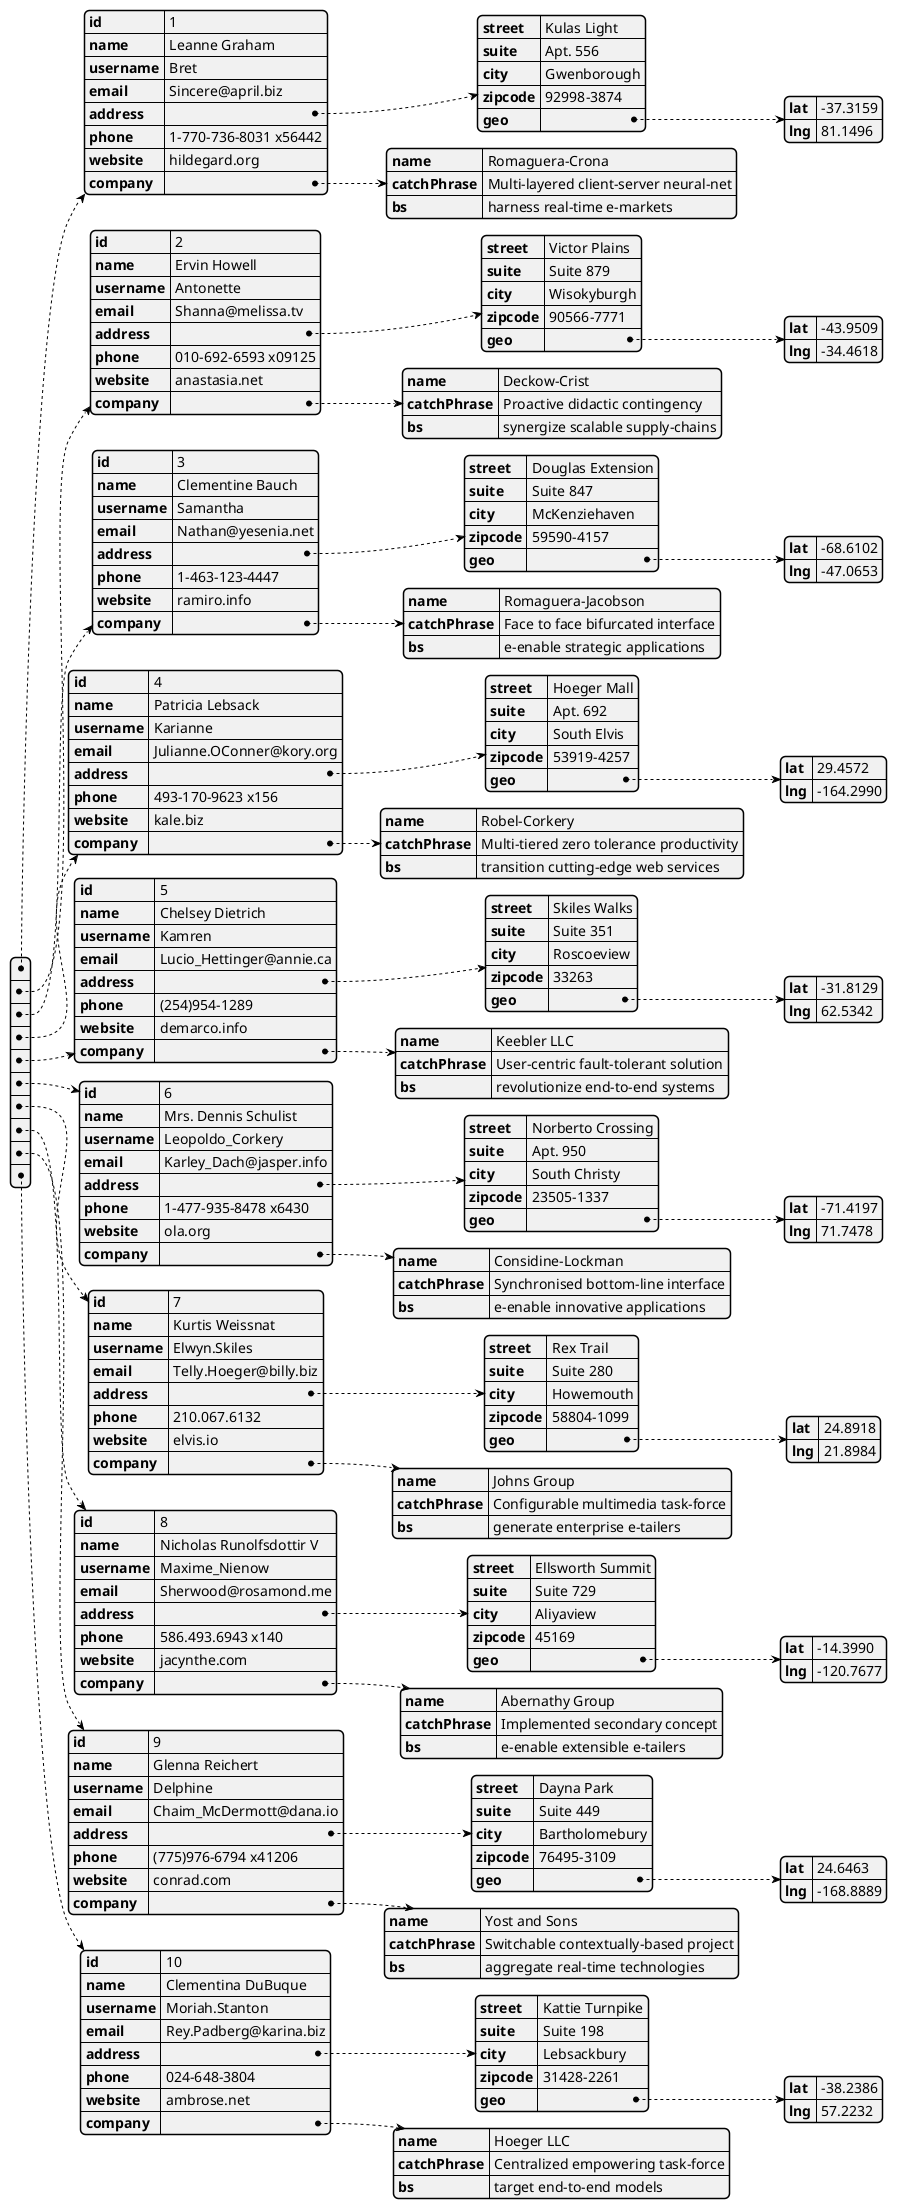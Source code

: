 @startjson
[
    {
        "id": 1,
        "name": "Leanne Graham",
        "username": "Bret",
        "email": "Sincere@april.biz",
        "address": {
            "street": "Kulas Light",
            "suite": "Apt. 556",
            "city": "Gwenborough",
            "zipcode": "92998-3874",
            "geo": {
                "lat": "-37.3159",
                "lng": "81.1496"
            }
        },
        "phone": "1-770-736-8031 x56442",
        "website": "hildegard.org",
        "company": {
            "name": "Romaguera-Crona",
            "catchPhrase": "Multi-layered client-server neural-net",
            "bs": "harness real-time e-markets"
        }
    },
    {
        "id": 2,
        "name": "Ervin Howell",
        "username": "Antonette",
        "email": "Shanna@melissa.tv",
        "address": {
            "street": "Victor Plains",
            "suite": "Suite 879",
            "city": "Wisokyburgh",
            "zipcode": "90566-7771",
            "geo": {
                "lat": "-43.9509",
                "lng": "-34.4618"
            }
        },
        "phone": "010-692-6593 x09125",
        "website": "anastasia.net",
        "company": {
            "name": "Deckow-Crist",
            "catchPhrase": "Proactive didactic contingency",
            "bs": "synergize scalable supply-chains"
        }
    },
    {
        "id": 3,
        "name": "Clementine Bauch",
        "username": "Samantha",
        "email": "Nathan@yesenia.net",
        "address": {
            "street": "Douglas Extension",
            "suite": "Suite 847",
            "city": "McKenziehaven",
            "zipcode": "59590-4157",
            "geo": {
                "lat": "-68.6102",
                "lng": "-47.0653"
            }
        },
        "phone": "1-463-123-4447",
        "website": "ramiro.info",
        "company": {
            "name": "Romaguera-Jacobson",
            "catchPhrase": "Face to face bifurcated interface",
            "bs": "e-enable strategic applications"
        }
    },
    {
        "id": 4,
        "name": "Patricia Lebsack",
        "username": "Karianne",
        "email": "Julianne.OConner@kory.org",
        "address": {
            "street": "Hoeger Mall",
            "suite": "Apt. 692",
            "city": "South Elvis",
            "zipcode": "53919-4257",
            "geo": {
                "lat": "29.4572",
                "lng": "-164.2990"
            }
        },
        "phone": "493-170-9623 x156",
        "website": "kale.biz",
        "company": {
            "name": "Robel-Corkery",
            "catchPhrase": "Multi-tiered zero tolerance productivity",
            "bs": "transition cutting-edge web services"
        }
    },
    {
        "id": 5,
        "name": "Chelsey Dietrich",
        "username": "Kamren",
        "email": "Lucio_Hettinger@annie.ca",
        "address": {
            "street": "Skiles Walks",
            "suite": "Suite 351",
            "city": "Roscoeview",
            "zipcode": "33263",
            "geo": {
                "lat": "-31.8129",
                "lng": "62.5342"
            }
        },
        "phone": "(254)954-1289",
        "website": "demarco.info",
        "company": {
            "name": "Keebler LLC",
            "catchPhrase": "User-centric fault-tolerant solution",
            "bs": "revolutionize end-to-end systems"
        }
    },
    {
        "id": 6,
        "name": "Mrs. Dennis Schulist",
        "username": "Leopoldo_Corkery",
        "email": "Karley_Dach@jasper.info",
        "address": {
            "street": "Norberto Crossing",
            "suite": "Apt. 950",
            "city": "South Christy",
            "zipcode": "23505-1337",
            "geo": {
                "lat": "-71.4197",
                "lng": "71.7478"
            }
        },
        "phone": "1-477-935-8478 x6430",
        "website": "ola.org",
        "company": {
            "name": "Considine-Lockman",
            "catchPhrase": "Synchronised bottom-line interface",
            "bs": "e-enable innovative applications"
        }
    },
    {
        "id": 7,
        "name": "Kurtis Weissnat",
        "username": "Elwyn.Skiles",
        "email": "Telly.Hoeger@billy.biz",
        "address": {
            "street": "Rex Trail",
            "suite": "Suite 280",
            "city": "Howemouth",
            "zipcode": "58804-1099",
            "geo": {
                "lat": "24.8918",
                "lng": "21.8984"
            }
        },
        "phone": "210.067.6132",
        "website": "elvis.io",
        "company": {
            "name": "Johns Group",
            "catchPhrase": "Configurable multimedia task-force",
            "bs": "generate enterprise e-tailers"
        }
    },
    {
        "id": 8,
        "name": "Nicholas Runolfsdottir V",
        "username": "Maxime_Nienow",
        "email": "Sherwood@rosamond.me",
        "address": {
            "street": "Ellsworth Summit",
            "suite": "Suite 729",
            "city": "Aliyaview",
            "zipcode": "45169",
            "geo": {
                "lat": "-14.3990",
                "lng": "-120.7677"
            }
        },
        "phone": "586.493.6943 x140",
        "website": "jacynthe.com",
        "company": {
            "name": "Abernathy Group",
            "catchPhrase": "Implemented secondary concept",
            "bs": "e-enable extensible e-tailers"
        }
    },
    {
        "id": 9,
        "name": "Glenna Reichert",
        "username": "Delphine",
        "email": "Chaim_McDermott@dana.io",
        "address": {
            "street": "Dayna Park",
            "suite": "Suite 449",
            "city": "Bartholomebury",
            "zipcode": "76495-3109",
            "geo": {
                "lat": "24.6463",
                "lng": "-168.8889"
            }
        },
        "phone": "(775)976-6794 x41206",
        "website": "conrad.com",
        "company": {
            "name": "Yost and Sons",
            "catchPhrase": "Switchable contextually-based project",
            "bs": "aggregate real-time technologies"
        }
    },
    {
        "id": 10,
        "name": "Clementina DuBuque",
        "username": "Moriah.Stanton",
        "email": "Rey.Padberg@karina.biz",
        "address": {
            "street": "Kattie Turnpike",
            "suite": "Suite 198",
            "city": "Lebsackbury",
            "zipcode": "31428-2261",
            "geo": {
                "lat": "-38.2386",
                "lng": "57.2232"
            }
        },
        "phone": "024-648-3804",
        "website": "ambrose.net",
        "company": {
            "name": "Hoeger LLC",
            "catchPhrase": "Centralized empowering task-force",
            "bs": "target end-to-end models"
        }
    }
]
@enduml